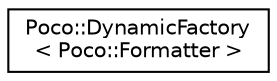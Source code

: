 digraph "Graphical Class Hierarchy"
{
 // LATEX_PDF_SIZE
  edge [fontname="Helvetica",fontsize="10",labelfontname="Helvetica",labelfontsize="10"];
  node [fontname="Helvetica",fontsize="10",shape=record];
  rankdir="LR";
  Node0 [label="Poco::DynamicFactory\l\< Poco::Formatter \>",height=0.2,width=0.4,color="black", fillcolor="white", style="filled",URL="$classPoco_1_1DynamicFactory.html",tooltip=" "];
}

